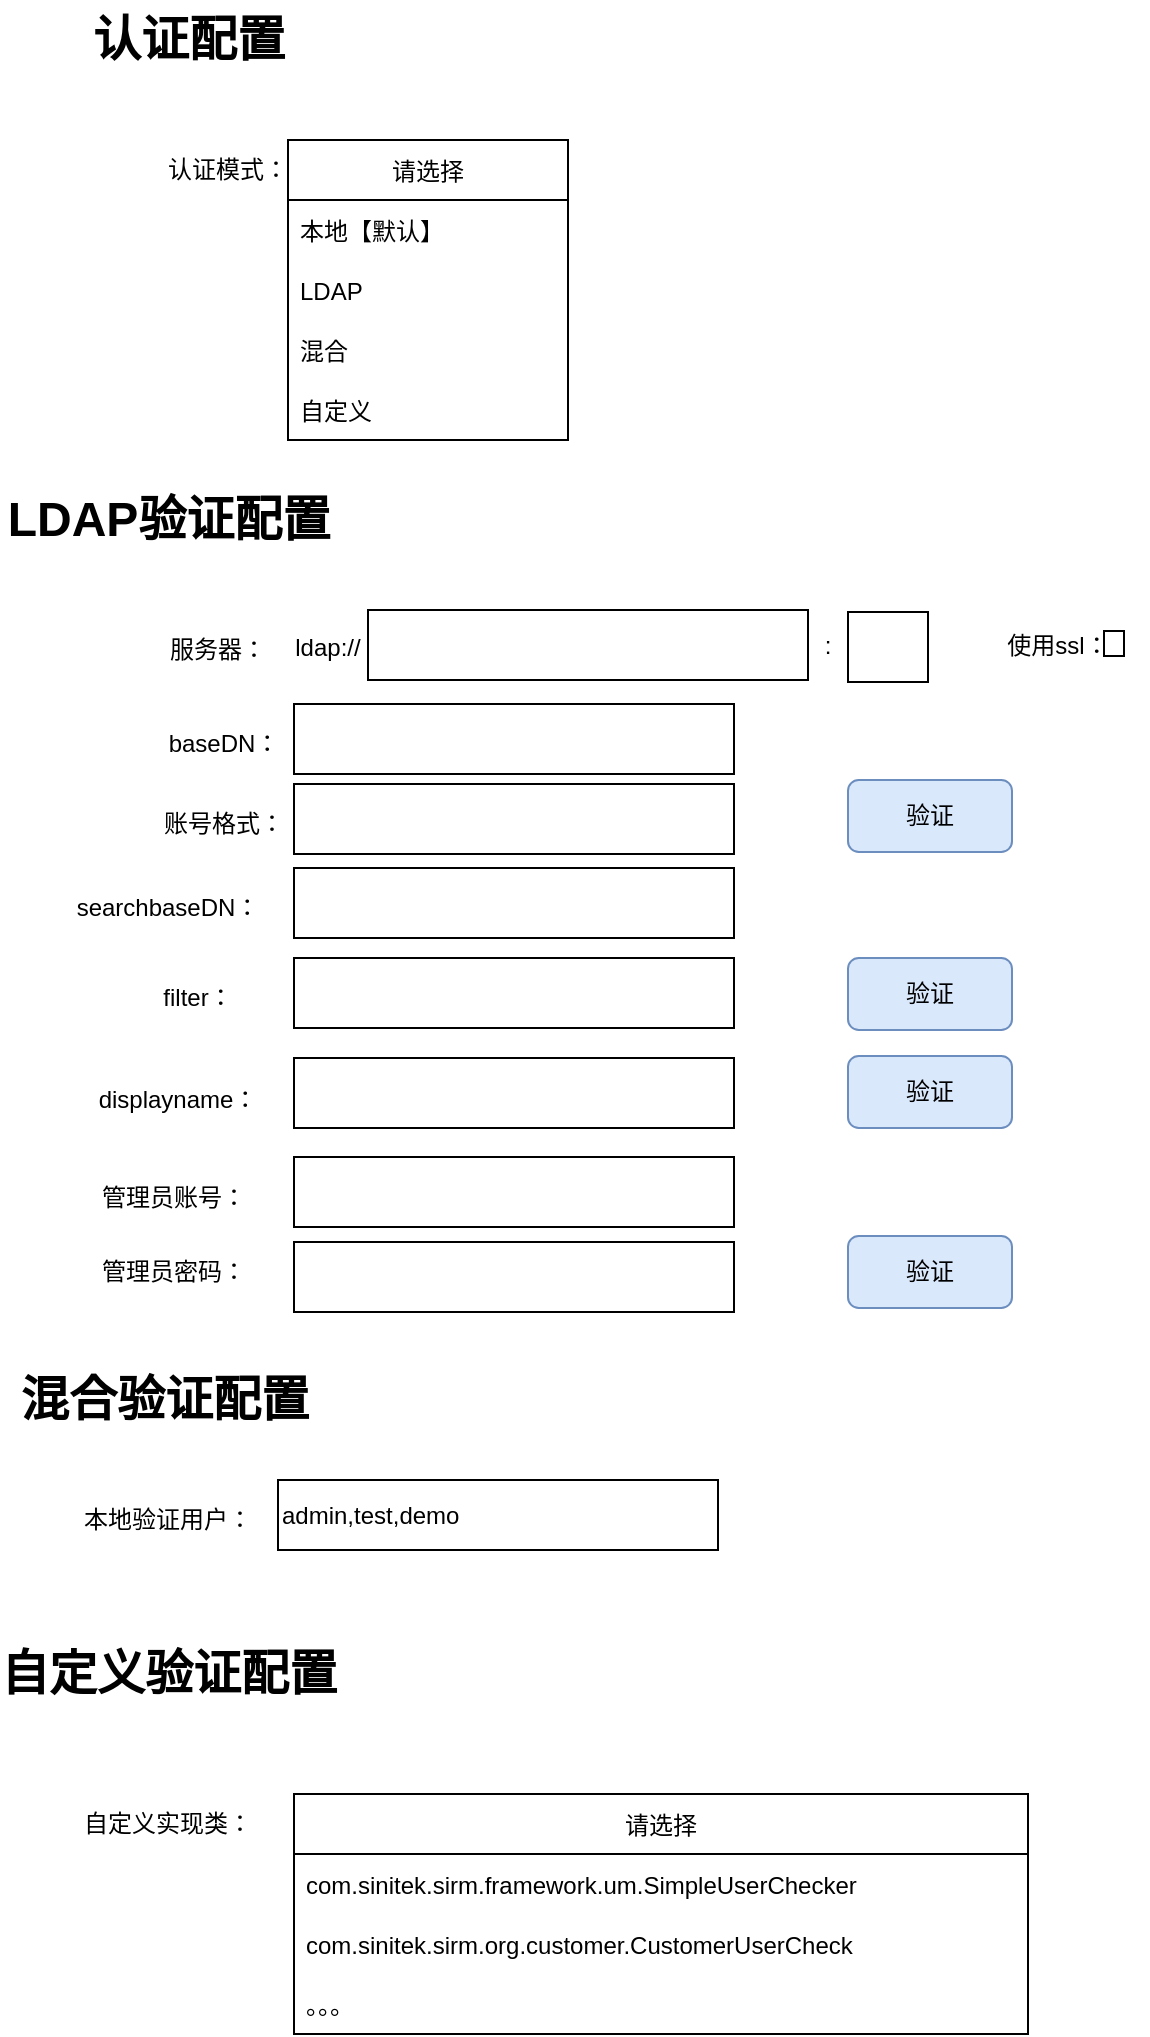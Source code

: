 <mxfile version="16.2.7" type="github">
  <diagram id="SBHRR8JvAFPnM8qmIGpy" name="Page-1">
    <mxGraphModel dx="1053" dy="640" grid="1" gridSize="10" guides="1" tooltips="1" connect="1" arrows="1" fold="1" page="1" pageScale="1" pageWidth="827" pageHeight="1169" math="0" shadow="0">
      <root>
        <mxCell id="0" />
        <mxCell id="1" parent="0" />
        <mxCell id="JdAdMdoK6gOQwtqftmkM-1" value="认证模式：" style="text;html=1;strokeColor=none;fillColor=none;align=center;verticalAlign=middle;whiteSpace=wrap;rounded=0;" vertex="1" parent="1">
          <mxGeometry x="150" y="90" width="80" height="30" as="geometry" />
        </mxCell>
        <mxCell id="JdAdMdoK6gOQwtqftmkM-2" value="请选择" style="swimlane;fontStyle=0;childLayout=stackLayout;horizontal=1;startSize=30;horizontalStack=0;resizeParent=1;resizeParentMax=0;resizeLast=0;collapsible=1;marginBottom=0;" vertex="1" parent="1">
          <mxGeometry x="220" y="90" width="140" height="150" as="geometry" />
        </mxCell>
        <mxCell id="JdAdMdoK6gOQwtqftmkM-3" value="本地【默认】" style="text;strokeColor=none;fillColor=none;align=left;verticalAlign=middle;spacingLeft=4;spacingRight=4;overflow=hidden;points=[[0,0.5],[1,0.5]];portConstraint=eastwest;rotatable=0;" vertex="1" parent="JdAdMdoK6gOQwtqftmkM-2">
          <mxGeometry y="30" width="140" height="30" as="geometry" />
        </mxCell>
        <mxCell id="JdAdMdoK6gOQwtqftmkM-4" value="LDAP" style="text;strokeColor=none;fillColor=none;align=left;verticalAlign=middle;spacingLeft=4;spacingRight=4;overflow=hidden;points=[[0,0.5],[1,0.5]];portConstraint=eastwest;rotatable=0;" vertex="1" parent="JdAdMdoK6gOQwtqftmkM-2">
          <mxGeometry y="60" width="140" height="30" as="geometry" />
        </mxCell>
        <mxCell id="JdAdMdoK6gOQwtqftmkM-5" value="混合" style="text;strokeColor=none;fillColor=none;align=left;verticalAlign=middle;spacingLeft=4;spacingRight=4;overflow=hidden;points=[[0,0.5],[1,0.5]];portConstraint=eastwest;rotatable=0;" vertex="1" parent="JdAdMdoK6gOQwtqftmkM-2">
          <mxGeometry y="90" width="140" height="30" as="geometry" />
        </mxCell>
        <mxCell id="JdAdMdoK6gOQwtqftmkM-6" value="自定义" style="text;strokeColor=none;fillColor=none;align=left;verticalAlign=middle;spacingLeft=4;spacingRight=4;overflow=hidden;points=[[0,0.5],[1,0.5]];portConstraint=eastwest;rotatable=0;" vertex="1" parent="JdAdMdoK6gOQwtqftmkM-2">
          <mxGeometry y="120" width="140" height="30" as="geometry" />
        </mxCell>
        <mxCell id="JdAdMdoK6gOQwtqftmkM-7" value="LDAP验证配置" style="text;strokeColor=none;fillColor=none;html=1;fontSize=24;fontStyle=1;verticalAlign=middle;align=center;" vertex="1" parent="1">
          <mxGeometry x="110" y="260" width="100" height="40" as="geometry" />
        </mxCell>
        <mxCell id="JdAdMdoK6gOQwtqftmkM-8" value="认证配置" style="text;strokeColor=none;fillColor=none;html=1;fontSize=24;fontStyle=1;verticalAlign=middle;align=center;" vertex="1" parent="1">
          <mxGeometry x="120" y="20" width="100" height="40" as="geometry" />
        </mxCell>
        <mxCell id="JdAdMdoK6gOQwtqftmkM-9" value="服务器：" style="text;html=1;strokeColor=none;fillColor=none;align=center;verticalAlign=middle;whiteSpace=wrap;rounded=0;" vertex="1" parent="1">
          <mxGeometry x="140" y="330" width="90" height="30" as="geometry" />
        </mxCell>
        <mxCell id="JdAdMdoK6gOQwtqftmkM-10" value="" style="rounded=0;whiteSpace=wrap;html=1;" vertex="1" parent="1">
          <mxGeometry x="260" y="325" width="220" height="35" as="geometry" />
        </mxCell>
        <mxCell id="JdAdMdoK6gOQwtqftmkM-12" value="" style="rounded=0;whiteSpace=wrap;html=1;" vertex="1" parent="1">
          <mxGeometry x="628" y="335.5" width="10" height="12.5" as="geometry" />
        </mxCell>
        <mxCell id="JdAdMdoK6gOQwtqftmkM-13" value="使用ssl：" style="text;html=1;strokeColor=none;fillColor=none;align=center;verticalAlign=middle;whiteSpace=wrap;rounded=0;" vertex="1" parent="1">
          <mxGeometry x="560" y="327.5" width="90" height="30" as="geometry" />
        </mxCell>
        <mxCell id="JdAdMdoK6gOQwtqftmkM-20" value="baseDN：" style="text;html=1;strokeColor=none;fillColor=none;align=center;verticalAlign=middle;whiteSpace=wrap;rounded=0;" vertex="1" parent="1">
          <mxGeometry x="143" y="377" width="90" height="30" as="geometry" />
        </mxCell>
        <mxCell id="JdAdMdoK6gOQwtqftmkM-21" value="" style="rounded=0;whiteSpace=wrap;html=1;" vertex="1" parent="1">
          <mxGeometry x="223" y="372" width="220" height="35" as="geometry" />
        </mxCell>
        <mxCell id="JdAdMdoK6gOQwtqftmkM-22" value="filter：" style="text;html=1;strokeColor=none;fillColor=none;align=center;verticalAlign=middle;whiteSpace=wrap;rounded=0;" vertex="1" parent="1">
          <mxGeometry x="130" y="504" width="90" height="30" as="geometry" />
        </mxCell>
        <mxCell id="JdAdMdoK6gOQwtqftmkM-23" value="" style="rounded=0;whiteSpace=wrap;html=1;" vertex="1" parent="1">
          <mxGeometry x="223" y="454" width="220" height="35" as="geometry" />
        </mxCell>
        <mxCell id="JdAdMdoK6gOQwtqftmkM-24" value="displayname：" style="text;html=1;strokeColor=none;fillColor=none;align=center;verticalAlign=middle;whiteSpace=wrap;rounded=0;" vertex="1" parent="1">
          <mxGeometry x="120" y="555" width="90" height="30" as="geometry" />
        </mxCell>
        <mxCell id="JdAdMdoK6gOQwtqftmkM-25" value="" style="rounded=0;whiteSpace=wrap;html=1;" vertex="1" parent="1">
          <mxGeometry x="223" y="499" width="220" height="35" as="geometry" />
        </mxCell>
        <mxCell id="JdAdMdoK6gOQwtqftmkM-26" value="searchbaseDN：" style="text;html=1;strokeColor=none;fillColor=none;align=center;verticalAlign=middle;whiteSpace=wrap;rounded=0;" vertex="1" parent="1">
          <mxGeometry x="115" y="459" width="90" height="30" as="geometry" />
        </mxCell>
        <mxCell id="JdAdMdoK6gOQwtqftmkM-27" value="" style="rounded=0;whiteSpace=wrap;html=1;" vertex="1" parent="1">
          <mxGeometry x="223" y="549" width="220" height="35" as="geometry" />
        </mxCell>
        <mxCell id="JdAdMdoK6gOQwtqftmkM-28" value="管理员账号：" style="text;html=1;strokeColor=none;fillColor=none;align=center;verticalAlign=middle;whiteSpace=wrap;rounded=0;" vertex="1" parent="1">
          <mxGeometry x="108" y="603.5" width="110" height="30" as="geometry" />
        </mxCell>
        <mxCell id="JdAdMdoK6gOQwtqftmkM-29" value="管理员密码：" style="text;html=1;strokeColor=none;fillColor=none;align=center;verticalAlign=middle;whiteSpace=wrap;rounded=0;" vertex="1" parent="1">
          <mxGeometry x="108" y="641" width="110" height="30" as="geometry" />
        </mxCell>
        <mxCell id="JdAdMdoK6gOQwtqftmkM-30" value="" style="rounded=0;whiteSpace=wrap;html=1;" vertex="1" parent="1">
          <mxGeometry x="223" y="598.5" width="220" height="35" as="geometry" />
        </mxCell>
        <mxCell id="JdAdMdoK6gOQwtqftmkM-31" value="" style="rounded=0;whiteSpace=wrap;html=1;" vertex="1" parent="1">
          <mxGeometry x="223" y="641" width="220" height="35" as="geometry" />
        </mxCell>
        <mxCell id="JdAdMdoK6gOQwtqftmkM-32" value="账号格式：" style="text;html=1;strokeColor=none;fillColor=none;align=center;verticalAlign=middle;whiteSpace=wrap;rounded=0;" vertex="1" parent="1">
          <mxGeometry x="143" y="417" width="90" height="30" as="geometry" />
        </mxCell>
        <mxCell id="JdAdMdoK6gOQwtqftmkM-33" value="" style="rounded=0;whiteSpace=wrap;html=1;" vertex="1" parent="1">
          <mxGeometry x="223" y="412" width="220" height="35" as="geometry" />
        </mxCell>
        <mxCell id="JdAdMdoK6gOQwtqftmkM-34" value="ldap://" style="text;html=1;strokeColor=none;fillColor=none;align=center;verticalAlign=middle;whiteSpace=wrap;rounded=0;" vertex="1" parent="1">
          <mxGeometry x="210" y="328.5" width="60" height="30" as="geometry" />
        </mxCell>
        <mxCell id="JdAdMdoK6gOQwtqftmkM-35" value=":" style="text;html=1;strokeColor=none;fillColor=none;align=center;verticalAlign=middle;whiteSpace=wrap;rounded=0;" vertex="1" parent="1">
          <mxGeometry x="480" y="327.5" width="20" height="30" as="geometry" />
        </mxCell>
        <mxCell id="JdAdMdoK6gOQwtqftmkM-37" value="" style="rounded=0;whiteSpace=wrap;html=1;" vertex="1" parent="1">
          <mxGeometry x="500" y="326" width="40" height="35" as="geometry" />
        </mxCell>
        <mxCell id="JdAdMdoK6gOQwtqftmkM-39" value="验证" style="rounded=1;whiteSpace=wrap;html=1;fillColor=#dae8fc;strokeColor=#6c8ebf;" vertex="1" parent="1">
          <mxGeometry x="500" y="410" width="82" height="36" as="geometry" />
        </mxCell>
        <mxCell id="JdAdMdoK6gOQwtqftmkM-40" value="验证" style="rounded=1;whiteSpace=wrap;html=1;fillColor=#dae8fc;strokeColor=#6c8ebf;" vertex="1" parent="1">
          <mxGeometry x="500" y="548" width="82" height="36" as="geometry" />
        </mxCell>
        <mxCell id="JdAdMdoK6gOQwtqftmkM-41" value="验证" style="rounded=1;whiteSpace=wrap;html=1;fillColor=#dae8fc;strokeColor=#6c8ebf;" vertex="1" parent="1">
          <mxGeometry x="500" y="499" width="82" height="36" as="geometry" />
        </mxCell>
        <mxCell id="JdAdMdoK6gOQwtqftmkM-42" value="验证" style="rounded=1;whiteSpace=wrap;html=1;fillColor=#dae8fc;strokeColor=#6c8ebf;" vertex="1" parent="1">
          <mxGeometry x="500" y="638" width="82" height="36" as="geometry" />
        </mxCell>
        <mxCell id="JdAdMdoK6gOQwtqftmkM-43" value="自定义验证配置" style="text;strokeColor=none;fillColor=none;html=1;fontSize=24;fontStyle=1;verticalAlign=middle;align=center;" vertex="1" parent="1">
          <mxGeometry x="110" y="837" width="100" height="40" as="geometry" />
        </mxCell>
        <mxCell id="JdAdMdoK6gOQwtqftmkM-44" value="请选择" style="swimlane;fontStyle=0;childLayout=stackLayout;horizontal=1;startSize=30;horizontalStack=0;resizeParent=1;resizeParentMax=0;resizeLast=0;collapsible=1;marginBottom=0;" vertex="1" parent="1">
          <mxGeometry x="223" y="917" width="367" height="120" as="geometry" />
        </mxCell>
        <mxCell id="JdAdMdoK6gOQwtqftmkM-45" value="com.sinitek.sirm.framework.um.SimpleUserChecker" style="text;strokeColor=none;fillColor=none;align=left;verticalAlign=middle;spacingLeft=4;spacingRight=4;overflow=hidden;points=[[0,0.5],[1,0.5]];portConstraint=eastwest;rotatable=0;" vertex="1" parent="JdAdMdoK6gOQwtqftmkM-44">
          <mxGeometry y="30" width="367" height="30" as="geometry" />
        </mxCell>
        <mxCell id="JdAdMdoK6gOQwtqftmkM-47" value="com.sinitek.sirm.org.customer.CustomerUserCheck" style="text;strokeColor=none;fillColor=none;align=left;verticalAlign=middle;spacingLeft=4;spacingRight=4;overflow=hidden;points=[[0,0.5],[1,0.5]];portConstraint=eastwest;rotatable=0;" vertex="1" parent="JdAdMdoK6gOQwtqftmkM-44">
          <mxGeometry y="60" width="367" height="30" as="geometry" />
        </mxCell>
        <mxCell id="JdAdMdoK6gOQwtqftmkM-48" value="。。。" style="text;strokeColor=none;fillColor=none;align=left;verticalAlign=middle;spacingLeft=4;spacingRight=4;overflow=hidden;points=[[0,0.5],[1,0.5]];portConstraint=eastwest;rotatable=0;" vertex="1" parent="JdAdMdoK6gOQwtqftmkM-44">
          <mxGeometry y="90" width="367" height="30" as="geometry" />
        </mxCell>
        <mxCell id="JdAdMdoK6gOQwtqftmkM-49" value="自定义实现类：" style="text;html=1;strokeColor=none;fillColor=none;align=center;verticalAlign=middle;whiteSpace=wrap;rounded=0;" vertex="1" parent="1">
          <mxGeometry x="105" y="917" width="110" height="30" as="geometry" />
        </mxCell>
        <mxCell id="JdAdMdoK6gOQwtqftmkM-50" value="混合验证配置" style="text;strokeColor=none;fillColor=none;html=1;fontSize=24;fontStyle=1;verticalAlign=middle;align=center;" vertex="1" parent="1">
          <mxGeometry x="108" y="700" width="100" height="40" as="geometry" />
        </mxCell>
        <mxCell id="JdAdMdoK6gOQwtqftmkM-51" value="本地验证用户：" style="text;html=1;strokeColor=none;fillColor=none;align=center;verticalAlign=middle;whiteSpace=wrap;rounded=0;" vertex="1" parent="1">
          <mxGeometry x="105" y="765" width="110" height="30" as="geometry" />
        </mxCell>
        <mxCell id="JdAdMdoK6gOQwtqftmkM-52" value="admin,test,demo" style="rounded=0;whiteSpace=wrap;html=1;align=left;" vertex="1" parent="1">
          <mxGeometry x="215" y="760" width="220" height="35" as="geometry" />
        </mxCell>
      </root>
    </mxGraphModel>
  </diagram>
</mxfile>

